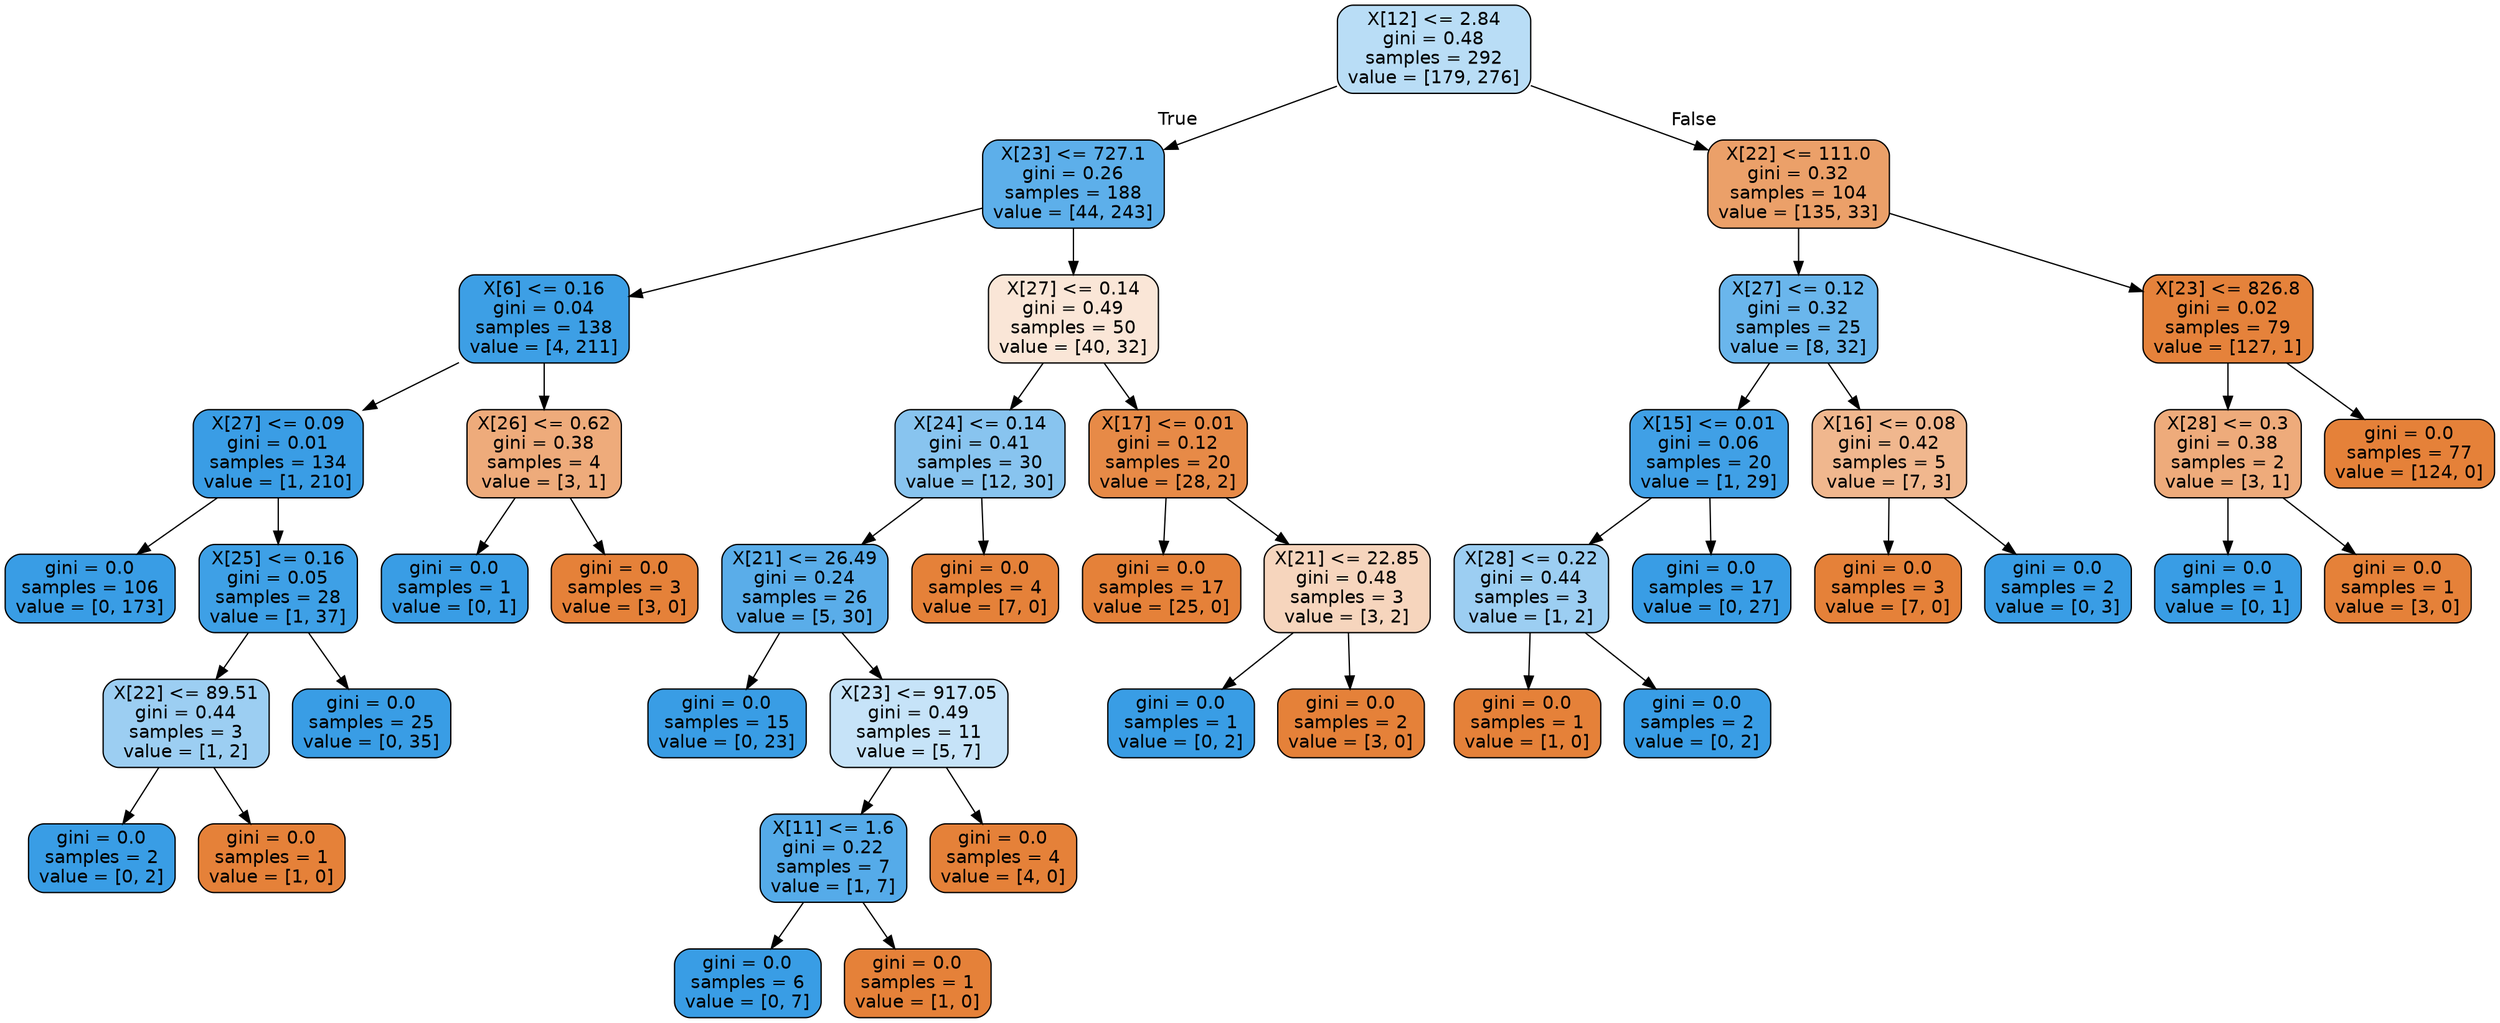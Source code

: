 digraph Tree {
node [shape=box, style="filled, rounded", color="black", fontname=helvetica] ;
edge [fontname=helvetica] ;
0 [label="X[12] <= 2.84\ngini = 0.48\nsamples = 292\nvalue = [179, 276]", fillcolor="#b9ddf6"] ;
1 [label="X[23] <= 727.1\ngini = 0.26\nsamples = 188\nvalue = [44, 243]", fillcolor="#5dafea"] ;
0 -> 1 [labeldistance=2.5, labelangle=45, headlabel="True"] ;
2 [label="X[6] <= 0.16\ngini = 0.04\nsamples = 138\nvalue = [4, 211]", fillcolor="#3d9fe5"] ;
1 -> 2 ;
3 [label="X[27] <= 0.09\ngini = 0.01\nsamples = 134\nvalue = [1, 210]", fillcolor="#3a9de5"] ;
2 -> 3 ;
4 [label="gini = 0.0\nsamples = 106\nvalue = [0, 173]", fillcolor="#399de5"] ;
3 -> 4 ;
5 [label="X[25] <= 0.16\ngini = 0.05\nsamples = 28\nvalue = [1, 37]", fillcolor="#3ea0e6"] ;
3 -> 5 ;
6 [label="X[22] <= 89.51\ngini = 0.44\nsamples = 3\nvalue = [1, 2]", fillcolor="#9ccef2"] ;
5 -> 6 ;
7 [label="gini = 0.0\nsamples = 2\nvalue = [0, 2]", fillcolor="#399de5"] ;
6 -> 7 ;
8 [label="gini = 0.0\nsamples = 1\nvalue = [1, 0]", fillcolor="#e58139"] ;
6 -> 8 ;
9 [label="gini = 0.0\nsamples = 25\nvalue = [0, 35]", fillcolor="#399de5"] ;
5 -> 9 ;
10 [label="X[26] <= 0.62\ngini = 0.38\nsamples = 4\nvalue = [3, 1]", fillcolor="#eeab7b"] ;
2 -> 10 ;
11 [label="gini = 0.0\nsamples = 1\nvalue = [0, 1]", fillcolor="#399de5"] ;
10 -> 11 ;
12 [label="gini = 0.0\nsamples = 3\nvalue = [3, 0]", fillcolor="#e58139"] ;
10 -> 12 ;
13 [label="X[27] <= 0.14\ngini = 0.49\nsamples = 50\nvalue = [40, 32]", fillcolor="#fae6d7"] ;
1 -> 13 ;
14 [label="X[24] <= 0.14\ngini = 0.41\nsamples = 30\nvalue = [12, 30]", fillcolor="#88c4ef"] ;
13 -> 14 ;
15 [label="X[21] <= 26.49\ngini = 0.24\nsamples = 26\nvalue = [5, 30]", fillcolor="#5aade9"] ;
14 -> 15 ;
16 [label="gini = 0.0\nsamples = 15\nvalue = [0, 23]", fillcolor="#399de5"] ;
15 -> 16 ;
17 [label="X[23] <= 917.05\ngini = 0.49\nsamples = 11\nvalue = [5, 7]", fillcolor="#c6e3f8"] ;
15 -> 17 ;
18 [label="X[11] <= 1.6\ngini = 0.22\nsamples = 7\nvalue = [1, 7]", fillcolor="#55abe9"] ;
17 -> 18 ;
19 [label="gini = 0.0\nsamples = 6\nvalue = [0, 7]", fillcolor="#399de5"] ;
18 -> 19 ;
20 [label="gini = 0.0\nsamples = 1\nvalue = [1, 0]", fillcolor="#e58139"] ;
18 -> 20 ;
21 [label="gini = 0.0\nsamples = 4\nvalue = [4, 0]", fillcolor="#e58139"] ;
17 -> 21 ;
22 [label="gini = 0.0\nsamples = 4\nvalue = [7, 0]", fillcolor="#e58139"] ;
14 -> 22 ;
23 [label="X[17] <= 0.01\ngini = 0.12\nsamples = 20\nvalue = [28, 2]", fillcolor="#e78a47"] ;
13 -> 23 ;
24 [label="gini = 0.0\nsamples = 17\nvalue = [25, 0]", fillcolor="#e58139"] ;
23 -> 24 ;
25 [label="X[21] <= 22.85\ngini = 0.48\nsamples = 3\nvalue = [3, 2]", fillcolor="#f6d5bd"] ;
23 -> 25 ;
26 [label="gini = 0.0\nsamples = 1\nvalue = [0, 2]", fillcolor="#399de5"] ;
25 -> 26 ;
27 [label="gini = 0.0\nsamples = 2\nvalue = [3, 0]", fillcolor="#e58139"] ;
25 -> 27 ;
28 [label="X[22] <= 111.0\ngini = 0.32\nsamples = 104\nvalue = [135, 33]", fillcolor="#eba069"] ;
0 -> 28 [labeldistance=2.5, labelangle=-45, headlabel="False"] ;
29 [label="X[27] <= 0.12\ngini = 0.32\nsamples = 25\nvalue = [8, 32]", fillcolor="#6ab6ec"] ;
28 -> 29 ;
30 [label="X[15] <= 0.01\ngini = 0.06\nsamples = 20\nvalue = [1, 29]", fillcolor="#40a0e6"] ;
29 -> 30 ;
31 [label="X[28] <= 0.22\ngini = 0.44\nsamples = 3\nvalue = [1, 2]", fillcolor="#9ccef2"] ;
30 -> 31 ;
32 [label="gini = 0.0\nsamples = 1\nvalue = [1, 0]", fillcolor="#e58139"] ;
31 -> 32 ;
33 [label="gini = 0.0\nsamples = 2\nvalue = [0, 2]", fillcolor="#399de5"] ;
31 -> 33 ;
34 [label="gini = 0.0\nsamples = 17\nvalue = [0, 27]", fillcolor="#399de5"] ;
30 -> 34 ;
35 [label="X[16] <= 0.08\ngini = 0.42\nsamples = 5\nvalue = [7, 3]", fillcolor="#f0b78e"] ;
29 -> 35 ;
36 [label="gini = 0.0\nsamples = 3\nvalue = [7, 0]", fillcolor="#e58139"] ;
35 -> 36 ;
37 [label="gini = 0.0\nsamples = 2\nvalue = [0, 3]", fillcolor="#399de5"] ;
35 -> 37 ;
38 [label="X[23] <= 826.8\ngini = 0.02\nsamples = 79\nvalue = [127, 1]", fillcolor="#e5823b"] ;
28 -> 38 ;
39 [label="X[28] <= 0.3\ngini = 0.38\nsamples = 2\nvalue = [3, 1]", fillcolor="#eeab7b"] ;
38 -> 39 ;
40 [label="gini = 0.0\nsamples = 1\nvalue = [0, 1]", fillcolor="#399de5"] ;
39 -> 40 ;
41 [label="gini = 0.0\nsamples = 1\nvalue = [3, 0]", fillcolor="#e58139"] ;
39 -> 41 ;
42 [label="gini = 0.0\nsamples = 77\nvalue = [124, 0]", fillcolor="#e58139"] ;
38 -> 42 ;
}